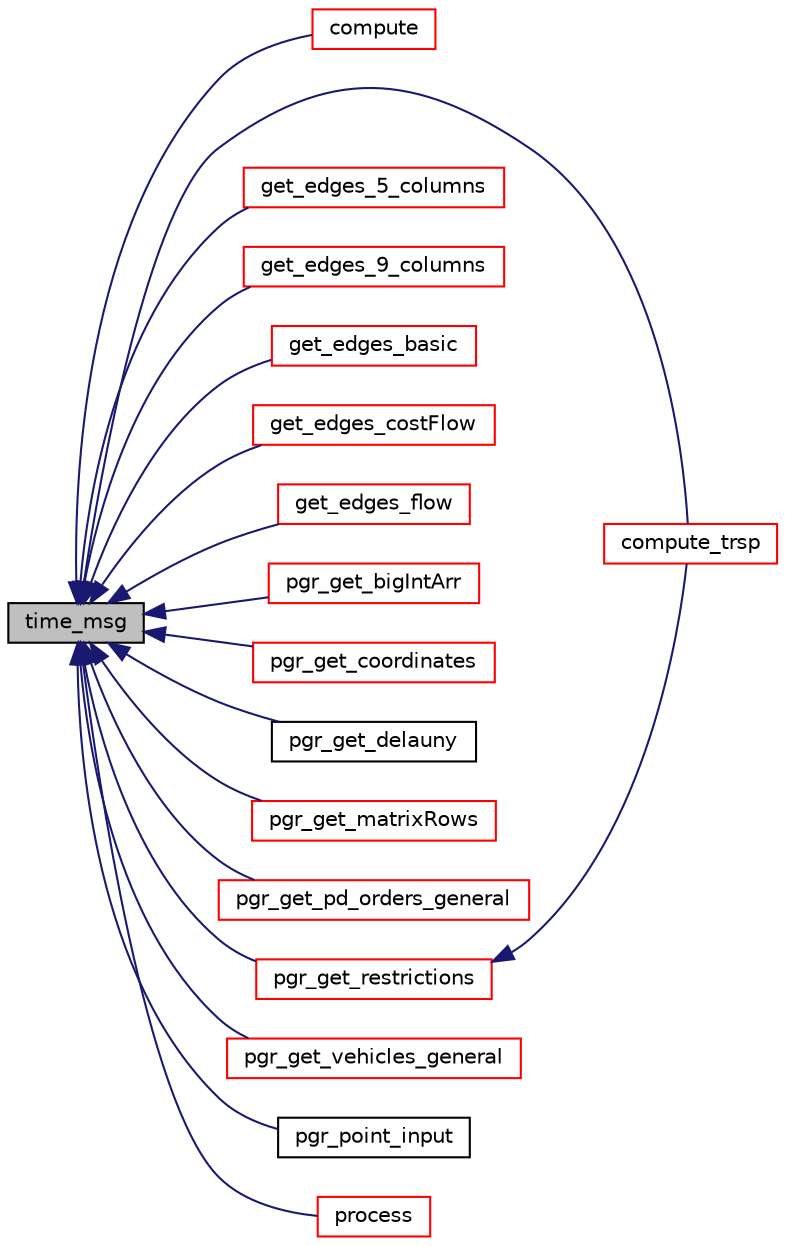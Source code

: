 digraph "time_msg"
{
  edge [fontname="Helvetica",fontsize="10",labelfontname="Helvetica",labelfontsize="10"];
  node [fontname="Helvetica",fontsize="10",shape=record];
  rankdir="LR";
  Node1 [label="time_msg",height=0.2,width=0.4,color="black", fillcolor="grey75", style="filled", fontcolor="black"];
  Node1 -> Node2 [dir="back",color="midnightblue",fontsize="10",style="solid",fontname="Helvetica"];
  Node2 [label="compute",height=0.2,width=0.4,color="red", fillcolor="white", style="filled",URL="$ksp_8c.html#a675164df48a37a71b24b56f0d11c5182"];
  Node1 -> Node4 [dir="back",color="midnightblue",fontsize="10",style="solid",fontname="Helvetica"];
  Node4 [label="compute_trsp",height=0.2,width=0.4,color="red", fillcolor="white", style="filled",URL="$new__trsp_8c.html#a4b6c631c8d12b27e5c230ecdb589d414"];
  Node1 -> Node6 [dir="back",color="midnightblue",fontsize="10",style="solid",fontname="Helvetica"];
  Node6 [label="get_edges_5_columns",height=0.2,width=0.4,color="red", fillcolor="white", style="filled",URL="$edges__input_8c.html#ab0db65aa6de02562c019ab29c2d46db7"];
  Node1 -> Node16 [dir="back",color="midnightblue",fontsize="10",style="solid",fontname="Helvetica"];
  Node16 [label="get_edges_9_columns",height=0.2,width=0.4,color="red", fillcolor="white", style="filled",URL="$edges__input_8c.html#a7212342c0a0fc0ce4cfce8bfecffc551"];
  Node1 -> Node24 [dir="back",color="midnightblue",fontsize="10",style="solid",fontname="Helvetica"];
  Node24 [label="get_edges_basic",height=0.2,width=0.4,color="red", fillcolor="white", style="filled",URL="$edges__input_8c.html#ac7601ed1a32c26cfadce2793a618214e"];
  Node1 -> Node28 [dir="back",color="midnightblue",fontsize="10",style="solid",fontname="Helvetica"];
  Node28 [label="get_edges_costFlow",height=0.2,width=0.4,color="red", fillcolor="white", style="filled",URL="$edges__input_8c.html#a46fcf61e4ec6e38507bd72d0de9a1b16"];
  Node1 -> Node32 [dir="back",color="midnightblue",fontsize="10",style="solid",fontname="Helvetica"];
  Node32 [label="get_edges_flow",height=0.2,width=0.4,color="red", fillcolor="white", style="filled",URL="$edges__input_8c.html#ab9561bc873997fb2d1766e3f18c91875"];
  Node1 -> Node36 [dir="back",color="midnightblue",fontsize="10",style="solid",fontname="Helvetica"];
  Node36 [label="pgr_get_bigIntArr",height=0.2,width=0.4,color="red", fillcolor="white", style="filled",URL="$arrays__input_8c.html#a1ef3cfe2908f32befdf4f1aabacd1d21"];
  Node1 -> Node46 [dir="back",color="midnightblue",fontsize="10",style="solid",fontname="Helvetica"];
  Node46 [label="pgr_get_coordinates",height=0.2,width=0.4,color="red", fillcolor="white", style="filled",URL="$coordinates__input_8h.html#a54deb1af794ff39f4589ca73b610b6d5",tooltip="bigint id, float x, float y, "];
  Node1 -> Node49 [dir="back",color="midnightblue",fontsize="10",style="solid",fontname="Helvetica"];
  Node49 [label="pgr_get_delauny",height=0.2,width=0.4,color="black", fillcolor="white", style="filled",URL="$delauny__input_8h.html#aa9cbf4322d3f279429ffac4a8cd0548c",tooltip="bigint tid, bigint pid, float x, float y, "];
  Node1 -> Node50 [dir="back",color="midnightblue",fontsize="10",style="solid",fontname="Helvetica"];
  Node50 [label="pgr_get_matrixRows",height=0.2,width=0.4,color="red", fillcolor="white", style="filled",URL="$matrixRows__input_8h.html#a6d9e7937e5b60b1f2d1b49c5e19c68e5",tooltip="bigint start_vid, bigint end_vid, float agg_cost, "];
  Node1 -> Node53 [dir="back",color="midnightblue",fontsize="10",style="solid",fontname="Helvetica"];
  Node53 [label="pgr_get_pd_orders_general",height=0.2,width=0.4,color="red", fillcolor="white", style="filled",URL="$orders__input_8c.html#ab3262397da4122ba16c4a04490c075d2"];
  Node1 -> Node40 [dir="back",color="midnightblue",fontsize="10",style="solid",fontname="Helvetica"];
  Node40 [label="pgr_get_restrictions",height=0.2,width=0.4,color="red", fillcolor="white", style="filled",URL="$restrictions__input_8h.html#ad63bede1afc0fe03735388c928c104fd"];
  Node40 -> Node4 [dir="back",color="midnightblue",fontsize="10",style="solid",fontname="Helvetica"];
  Node1 -> Node58 [dir="back",color="midnightblue",fontsize="10",style="solid",fontname="Helvetica"];
  Node58 [label="pgr_get_vehicles_general",height=0.2,width=0.4,color="red", fillcolor="white", style="filled",URL="$vehicles__input_8c.html#af860b69fdf7c334dd9d9f37f60a33355"];
  Node1 -> Node61 [dir="back",color="midnightblue",fontsize="10",style="solid",fontname="Helvetica"];
  Node61 [label="pgr_point_input",height=0.2,width=0.4,color="black", fillcolor="white", style="filled",URL="$pgr__point__input_8h.html#a4a343e43a5104c15ca95b946379015ea",tooltip="pgr_point_input "];
  Node1 -> Node8 [dir="back",color="midnightblue",fontsize="10",style="solid",fontname="Helvetica"];
  Node8 [label="process",height=0.2,width=0.4,color="red", fillcolor="white", style="filled",URL="$articulationPoints_8c.html#aea8088be2729b7f76f6fa2affe628168"];
}
